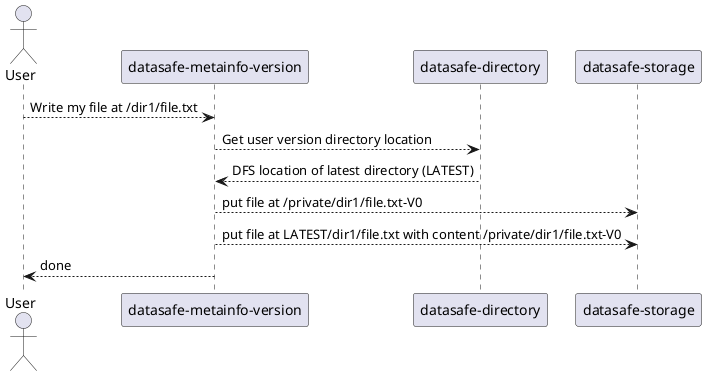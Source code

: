 @startuml
actor User
User --> "datasafe-metainfo-version" as meta : Write my file at /dir1/file.txt
meta --> "datasafe-directory" as directory : Get user version directory location
directory --> meta : DFS location of latest directory (LATEST)
meta --> "datasafe-storage" as s3 : put file at /private/dir1/file.txt-V0
meta --> s3: put file at LATEST/dir1/file.txt with content /private/dir1/file.txt-V0
meta --> User : done
@enduml